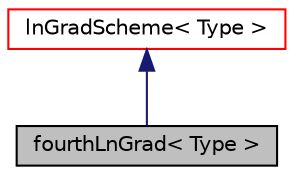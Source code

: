 digraph "fourthLnGrad&lt; Type &gt;"
{
  bgcolor="transparent";
  edge [fontname="Helvetica",fontsize="10",labelfontname="Helvetica",labelfontsize="10"];
  node [fontname="Helvetica",fontsize="10",shape=record];
  Node1 [label="fourthLnGrad\< Type \>",height=0.2,width=0.4,color="black", fillcolor="grey75", style="filled" fontcolor="black"];
  Node2 -> Node1 [dir="back",color="midnightblue",fontsize="10",style="solid",fontname="Helvetica"];
  Node2 [label="lnGradScheme\< Type \>",height=0.2,width=0.4,color="red",URL="$classFoam_1_1fa_1_1lnGradScheme.html",tooltip="Abstract base class for lnGrad schemes. "];
}
